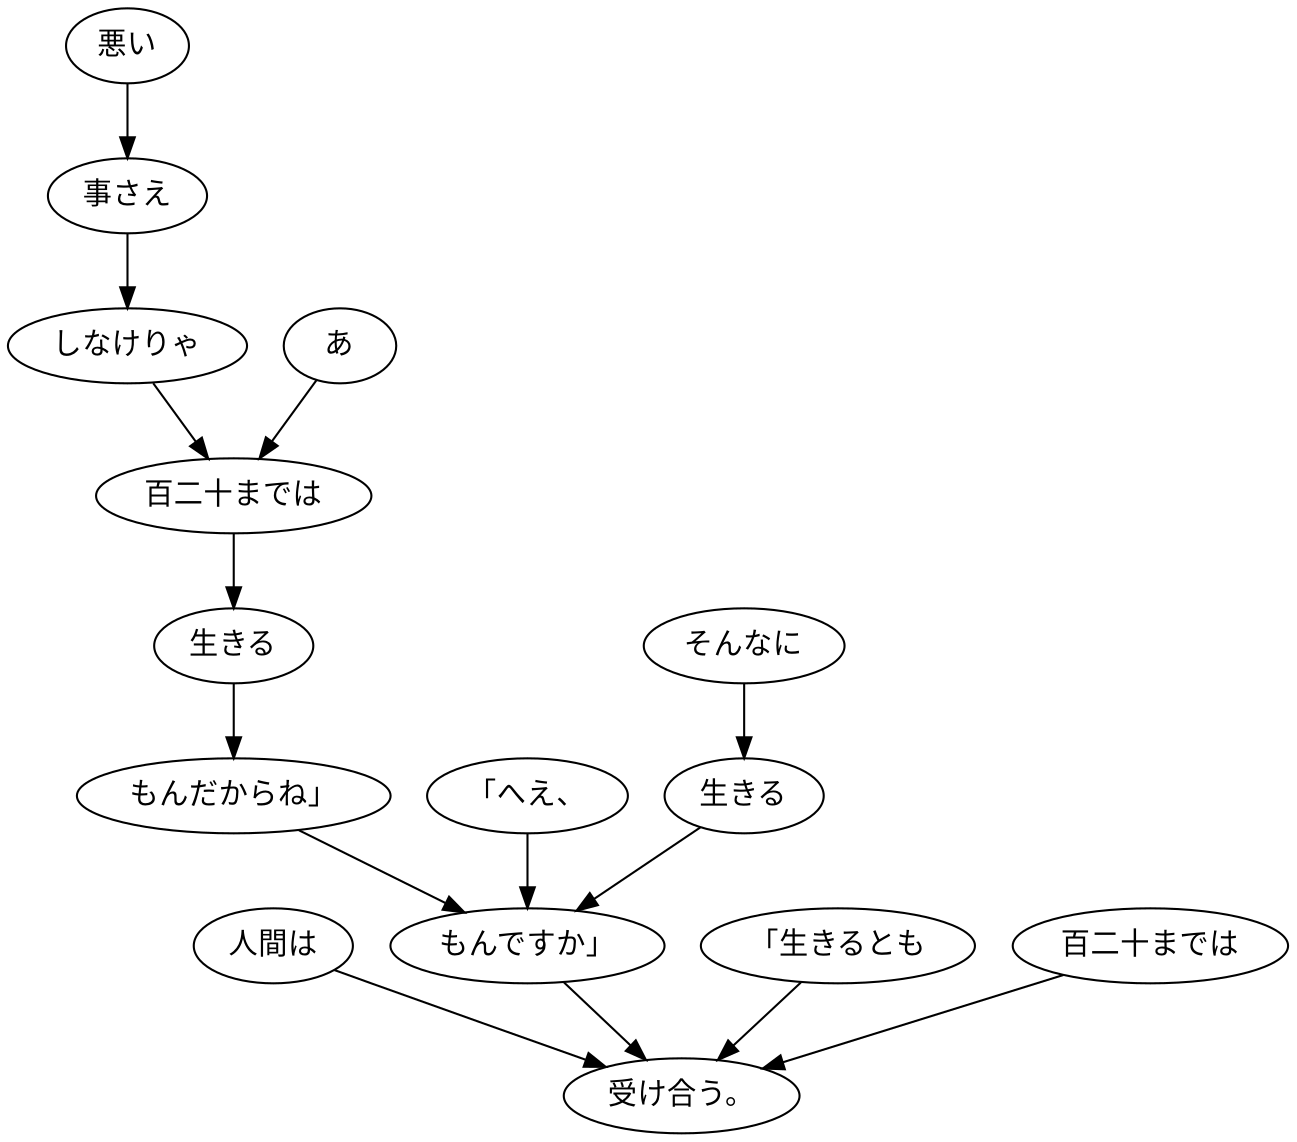 digraph graph4372 {
	node0 [label="人間は"];
	node1 [label="悪い"];
	node2 [label="事さえ"];
	node3 [label="しなけりゃ"];
	node4 [label="あ"];
	node5 [label="百二十までは"];
	node6 [label="生きる"];
	node7 [label="もんだからね」"];
	node8 [label="「へえ、"];
	node9 [label="そんなに"];
	node10 [label="生きる"];
	node11 [label="もんですか」"];
	node12 [label="「生きるとも"];
	node13 [label="百二十までは"];
	node14 [label="受け合う。"];
	node0 -> node14;
	node1 -> node2;
	node2 -> node3;
	node3 -> node5;
	node4 -> node5;
	node5 -> node6;
	node6 -> node7;
	node7 -> node11;
	node8 -> node11;
	node9 -> node10;
	node10 -> node11;
	node11 -> node14;
	node12 -> node14;
	node13 -> node14;
}
